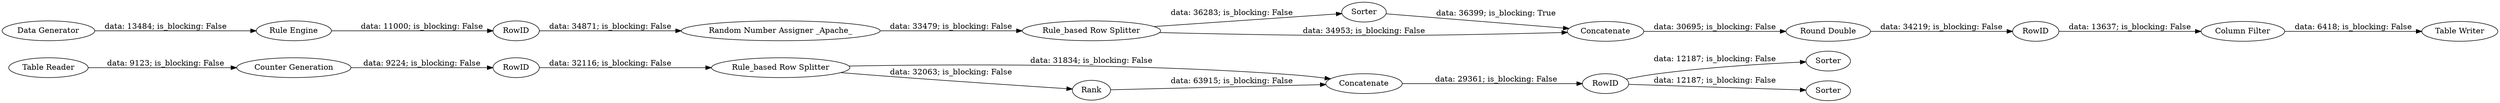 digraph {
	"-623422154830196331_14" [label=Concatenate]
	"-623422154830196331_15" [label=RowID]
	"-623422154830196331_1" [label="Data Generator"]
	"-623422154830196331_23" [label=Sorter]
	"-623422154830196331_18" [label="Rule_based Row Splitter"]
	"-623422154830196331_8" [label="Table Writer"]
	"-623422154830196331_5" [label=Sorter]
	"-623422154830196331_17" [label=Sorter]
	"-623422154830196331_10" [label="Table Reader"]
	"-623422154830196331_13" [label="Round Double"]
	"-623422154830196331_21" [label=RowID]
	"-623422154830196331_12" [label=Rank]
	"-623422154830196331_16" [label=RowID]
	"-623422154830196331_20" [label=RowID]
	"-623422154830196331_4" [label="Random Number Assigner _Apache_"]
	"-623422154830196331_6" [label="Rule_based Row Splitter"]
	"-623422154830196331_2" [label="Rule Engine"]
	"-623422154830196331_19" [label=Concatenate]
	"-623422154830196331_11" [label="Counter Generation"]
	"-623422154830196331_22" [label="Column Filter"]
	"-623422154830196331_16" -> "-623422154830196331_23" [label="data: 12187; is_blocking: False"]
	"-623422154830196331_5" -> "-623422154830196331_19" [label="data: 36399; is_blocking: True"]
	"-623422154830196331_16" -> "-623422154830196331_17" [label="data: 12187; is_blocking: False"]
	"-623422154830196331_22" -> "-623422154830196331_8" [label="data: 6418; is_blocking: False"]
	"-623422154830196331_15" -> "-623422154830196331_6" [label="data: 32116; is_blocking: False"]
	"-623422154830196331_11" -> "-623422154830196331_15" [label="data: 9224; is_blocking: False"]
	"-623422154830196331_12" -> "-623422154830196331_14" [label="data: 63915; is_blocking: False"]
	"-623422154830196331_18" -> "-623422154830196331_5" [label="data: 36283; is_blocking: False"]
	"-623422154830196331_21" -> "-623422154830196331_22" [label="data: 13637; is_blocking: False"]
	"-623422154830196331_14" -> "-623422154830196331_16" [label="data: 29361; is_blocking: False"]
	"-623422154830196331_10" -> "-623422154830196331_11" [label="data: 9123; is_blocking: False"]
	"-623422154830196331_13" -> "-623422154830196331_21" [label="data: 34219; is_blocking: False"]
	"-623422154830196331_19" -> "-623422154830196331_13" [label="data: 30695; is_blocking: False"]
	"-623422154830196331_1" -> "-623422154830196331_2" [label="data: 13484; is_blocking: False"]
	"-623422154830196331_2" -> "-623422154830196331_20" [label="data: 11000; is_blocking: False"]
	"-623422154830196331_6" -> "-623422154830196331_12" [label="data: 32063; is_blocking: False"]
	"-623422154830196331_18" -> "-623422154830196331_19" [label="data: 34953; is_blocking: False"]
	"-623422154830196331_6" -> "-623422154830196331_14" [label="data: 31834; is_blocking: False"]
	"-623422154830196331_4" -> "-623422154830196331_18" [label="data: 33479; is_blocking: False"]
	"-623422154830196331_20" -> "-623422154830196331_4" [label="data: 34871; is_blocking: False"]
	rankdir=LR
}
